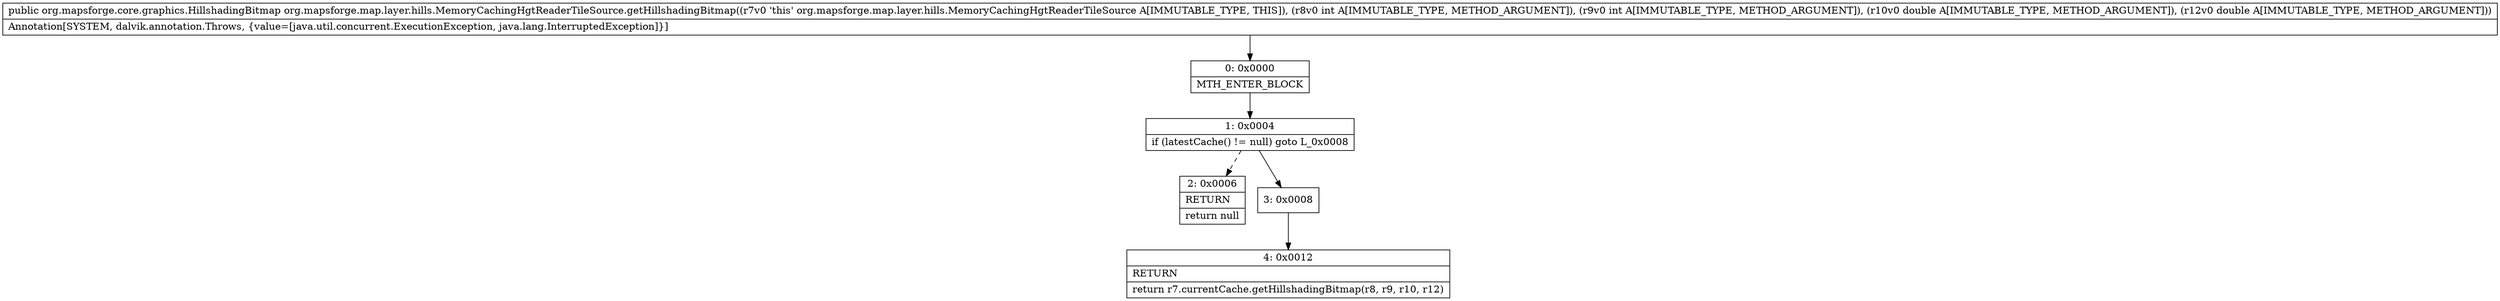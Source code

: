 digraph "CFG fororg.mapsforge.map.layer.hills.MemoryCachingHgtReaderTileSource.getHillshadingBitmap(IIDD)Lorg\/mapsforge\/core\/graphics\/HillshadingBitmap;" {
Node_0 [shape=record,label="{0\:\ 0x0000|MTH_ENTER_BLOCK\l}"];
Node_1 [shape=record,label="{1\:\ 0x0004|if (latestCache() != null) goto L_0x0008\l}"];
Node_2 [shape=record,label="{2\:\ 0x0006|RETURN\l|return null\l}"];
Node_3 [shape=record,label="{3\:\ 0x0008}"];
Node_4 [shape=record,label="{4\:\ 0x0012|RETURN\l|return r7.currentCache.getHillshadingBitmap(r8, r9, r10, r12)\l}"];
MethodNode[shape=record,label="{public org.mapsforge.core.graphics.HillshadingBitmap org.mapsforge.map.layer.hills.MemoryCachingHgtReaderTileSource.getHillshadingBitmap((r7v0 'this' org.mapsforge.map.layer.hills.MemoryCachingHgtReaderTileSource A[IMMUTABLE_TYPE, THIS]), (r8v0 int A[IMMUTABLE_TYPE, METHOD_ARGUMENT]), (r9v0 int A[IMMUTABLE_TYPE, METHOD_ARGUMENT]), (r10v0 double A[IMMUTABLE_TYPE, METHOD_ARGUMENT]), (r12v0 double A[IMMUTABLE_TYPE, METHOD_ARGUMENT]))  | Annotation[SYSTEM, dalvik.annotation.Throws, \{value=[java.util.concurrent.ExecutionException, java.lang.InterruptedException]\}]\l}"];
MethodNode -> Node_0;
Node_0 -> Node_1;
Node_1 -> Node_2[style=dashed];
Node_1 -> Node_3;
Node_3 -> Node_4;
}

